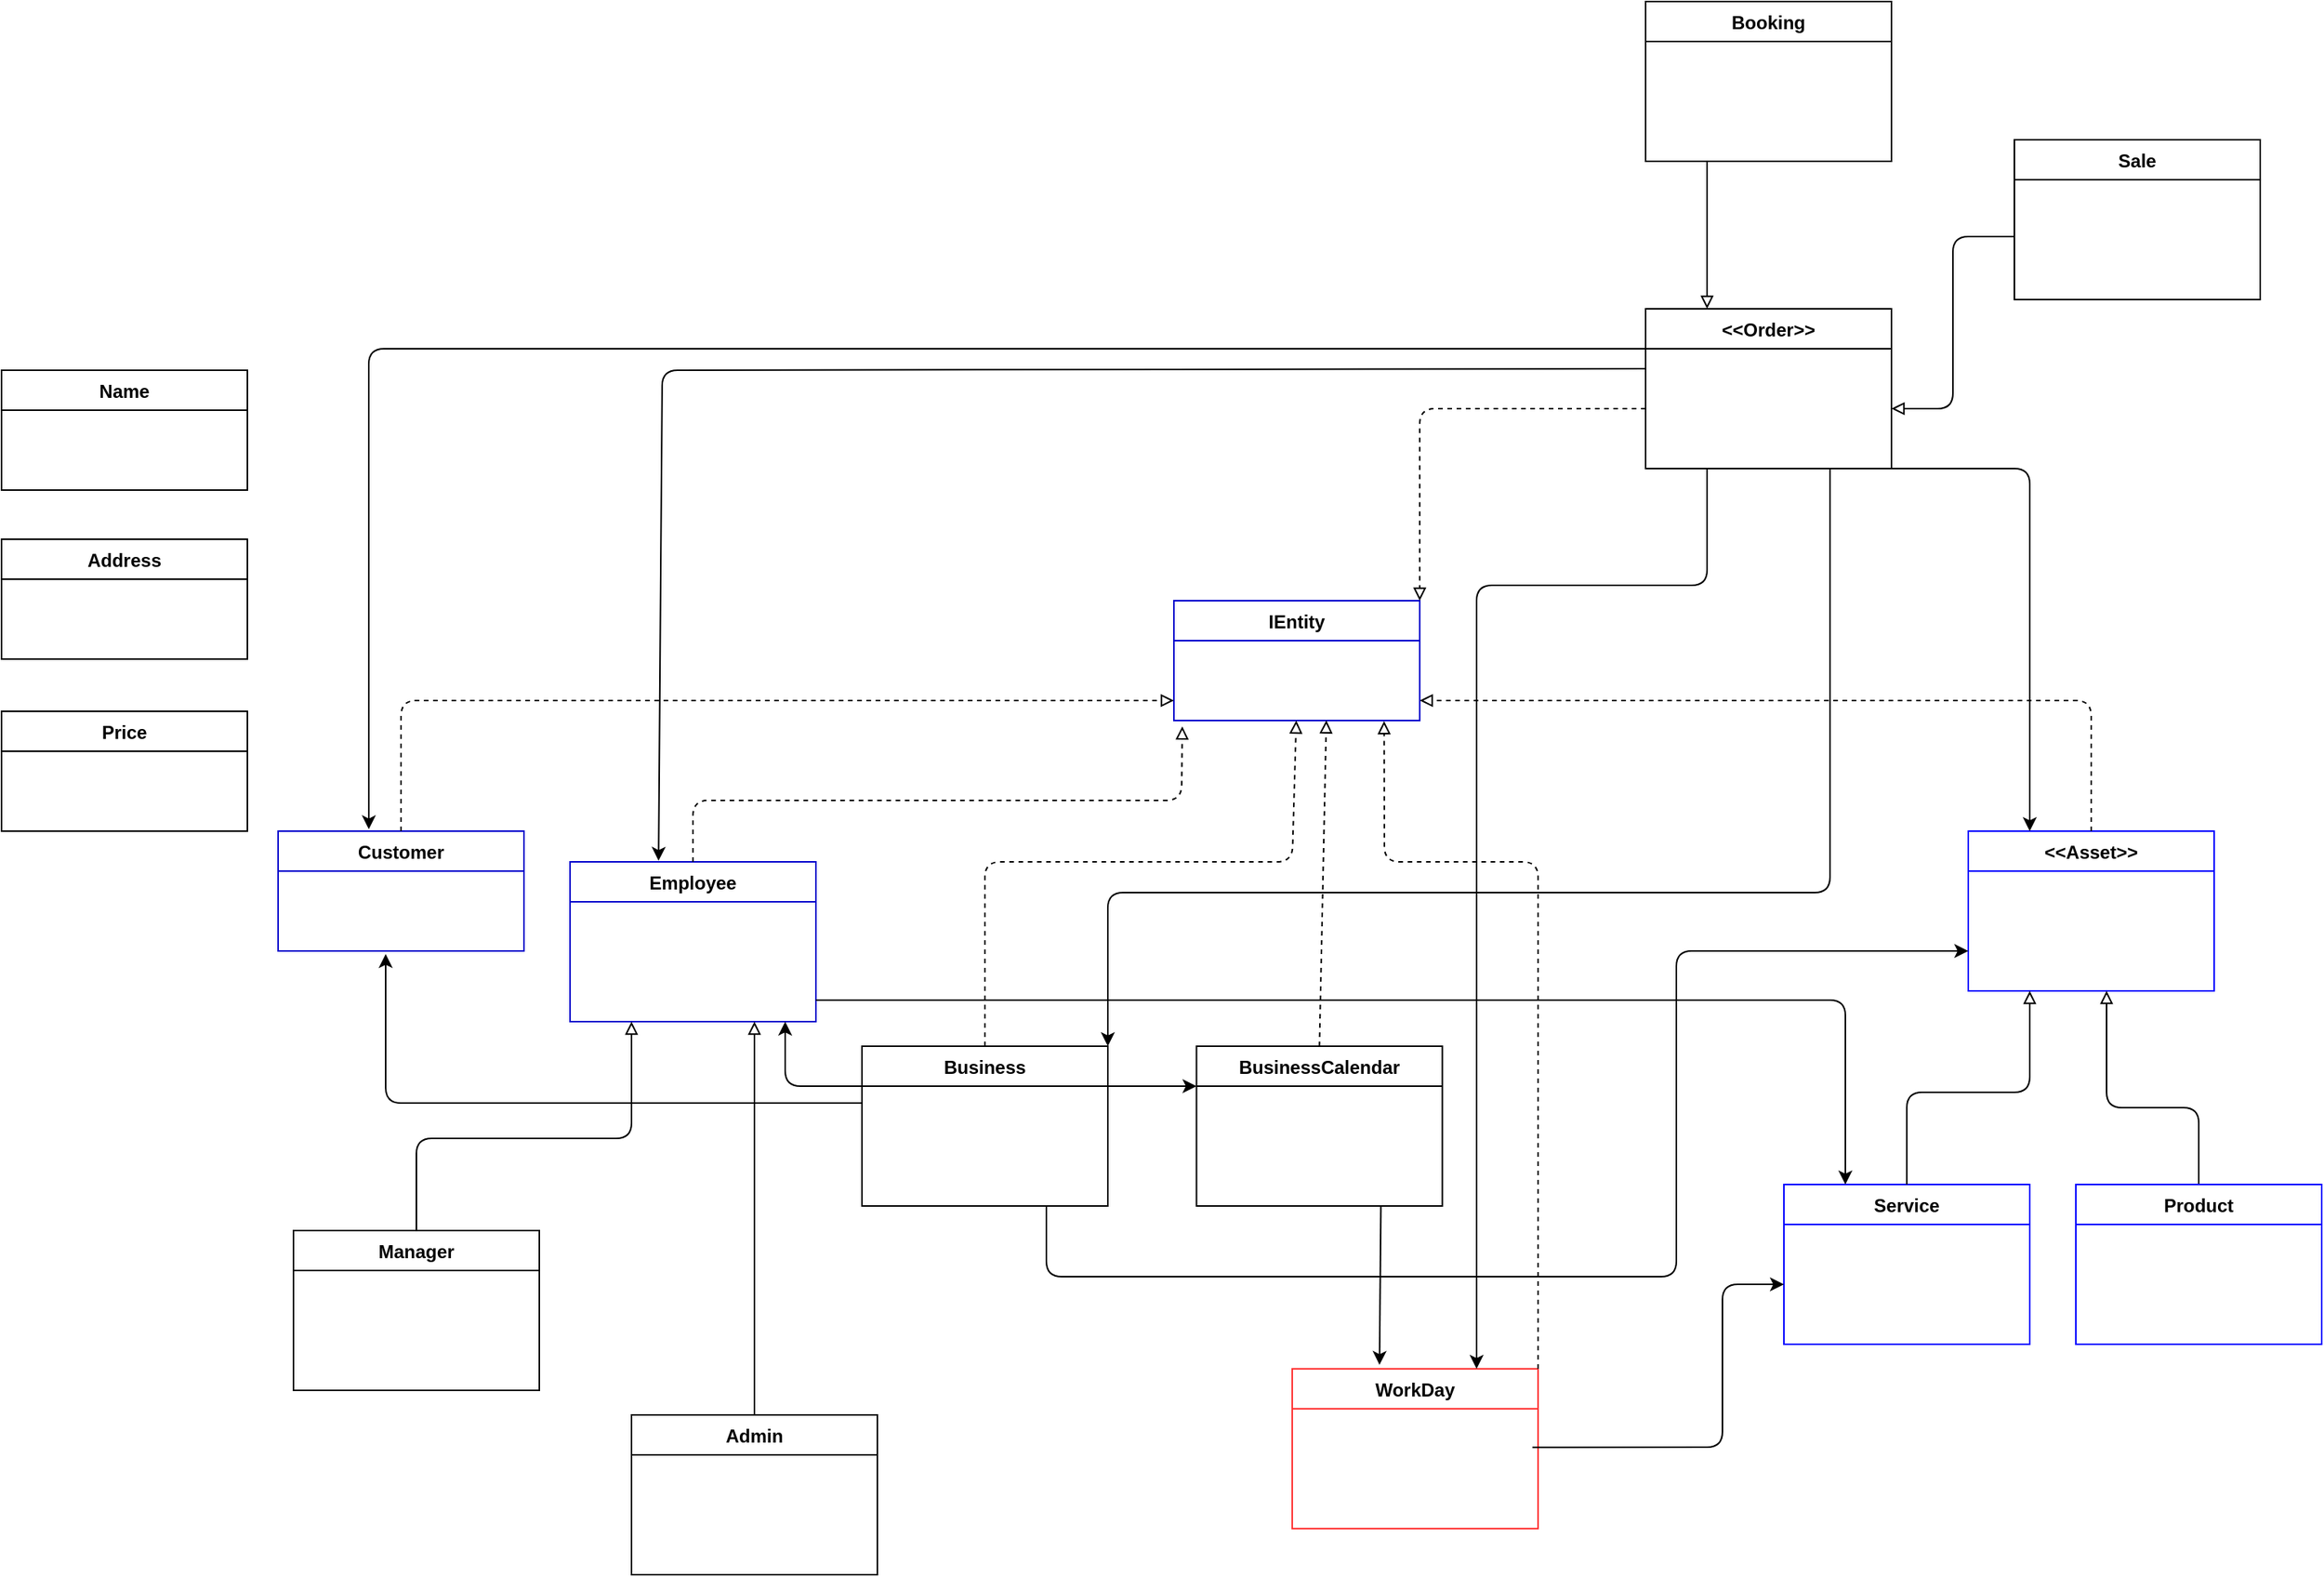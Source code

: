 <mxfile version="12.8.1" type="device"><diagram id="C5RBs43oDa-KdzZeNtuy" name="Page-1"><mxGraphModel dx="2380" dy="1008" grid="1" gridSize="10" guides="1" tooltips="1" connect="1" arrows="1" fold="1" page="1" pageScale="2" pageWidth="827" pageHeight="1169" math="0" shadow="0"><root><mxCell id="WIyWlLk6GJQsqaUBKTNV-0"/><mxCell id="WIyWlLk6GJQsqaUBKTNV-1" parent="WIyWlLk6GJQsqaUBKTNV-0"/><mxCell id="zkfFHV4jXpPFQw0GAbJ--51" value="Customer" style="swimlane;fontStyle=1;childLayout=stackLayout;horizontal=1;startSize=26;horizontalStack=0;resizeParent=1;resizeLast=0;collapsible=1;marginBottom=0;rounded=0;shadow=0;strokeWidth=1;strokeColor=#0000CC;" parent="WIyWlLk6GJQsqaUBKTNV-1" vertex="1"><mxGeometry x="220" y="680" width="160" height="78" as="geometry"><mxRectangle x="20" y="80" width="160" height="26" as="alternateBounds"/></mxGeometry></mxCell><mxCell id="zkfFHV4jXpPFQw0GAbJ--56" value="&lt;&lt;Asset&gt;&gt;" style="swimlane;fontStyle=1;childLayout=stackLayout;horizontal=1;startSize=26;horizontalStack=0;resizeParent=1;resizeLast=0;collapsible=1;marginBottom=0;rounded=0;shadow=0;strokeWidth=1;strokeColor=#0000FF;" parent="WIyWlLk6GJQsqaUBKTNV-1" vertex="1"><mxGeometry x="1320" y="680" width="160" height="104" as="geometry"><mxRectangle x="260" y="80" width="160" height="26" as="alternateBounds"/></mxGeometry></mxCell><mxCell id="Sm6so0HKkomB6ro-71ij-24" value="" style="endArrow=block;html=1;endFill=0;exitX=0.5;exitY=0;exitDx=0;exitDy=0;entryX=1;entryY=0.5;entryDx=0;entryDy=0;" parent="zkfFHV4jXpPFQw0GAbJ--56" source="Sm6so0HKkomB6ro-71ij-13" edge="1"><mxGeometry width="50" height="50" relative="1" as="geometry"><mxPoint x="267" y="219" as="sourcePoint"/><mxPoint x="90" y="104" as="targetPoint"/><Array as="points"><mxPoint x="150" y="180"/><mxPoint x="90" y="180"/></Array></mxGeometry></mxCell><mxCell id="zkfFHV4jXpPFQw0GAbJ--64" value="Employee" style="swimlane;fontStyle=1;childLayout=stackLayout;horizontal=1;startSize=26;horizontalStack=0;resizeParent=1;resizeLast=0;collapsible=1;marginBottom=0;rounded=0;shadow=0;strokeWidth=1;strokeColor=#0000CC;" parent="WIyWlLk6GJQsqaUBKTNV-1" vertex="1"><mxGeometry x="410" y="700" width="160" height="104" as="geometry"><mxRectangle x="260" y="270" width="160" height="26" as="alternateBounds"/></mxGeometry></mxCell><mxCell id="Sm6so0HKkomB6ro-71ij-1" value="IEntity" style="swimlane;fontStyle=1;childLayout=stackLayout;horizontal=1;startSize=26;horizontalStack=0;resizeParent=1;resizeLast=0;collapsible=1;marginBottom=0;rounded=0;shadow=0;strokeWidth=1;strokeColor=#0000CC;" parent="WIyWlLk6GJQsqaUBKTNV-1" vertex="1"><mxGeometry x="803" y="530" width="160" height="78" as="geometry"><mxRectangle x="20" y="80" width="160" height="26" as="alternateBounds"/></mxGeometry></mxCell><mxCell id="Sm6so0HKkomB6ro-71ij-6" value="Service" style="swimlane;fontStyle=1;childLayout=stackLayout;horizontal=1;startSize=26;horizontalStack=0;resizeParent=1;resizeLast=0;collapsible=1;marginBottom=0;rounded=0;shadow=0;strokeWidth=1;strokeColor=#0000FF;" parent="WIyWlLk6GJQsqaUBKTNV-1" vertex="1"><mxGeometry x="1200" y="910" width="160" height="104" as="geometry"><mxRectangle x="260" y="80" width="160" height="26" as="alternateBounds"/></mxGeometry></mxCell><mxCell id="Sm6so0HKkomB6ro-71ij-13" value="Product" style="swimlane;fontStyle=1;childLayout=stackLayout;horizontal=1;startSize=26;horizontalStack=0;resizeParent=1;resizeLast=0;collapsible=1;marginBottom=0;rounded=0;shadow=0;strokeWidth=1;strokeColor=#0000FF;" parent="WIyWlLk6GJQsqaUBKTNV-1" vertex="1"><mxGeometry x="1390" y="910" width="160" height="104" as="geometry"><mxRectangle x="260" y="80" width="160" height="26" as="alternateBounds"/></mxGeometry></mxCell><mxCell id="Sm6so0HKkomB6ro-71ij-20" value="" style="endArrow=block;html=1;dashed=1;endFill=0;exitX=0.5;exitY=0;exitDx=0;exitDy=0;entryX=0;entryY=0.5;entryDx=0;entryDy=0;" parent="WIyWlLk6GJQsqaUBKTNV-1" source="zkfFHV4jXpPFQw0GAbJ--51" edge="1"><mxGeometry width="50" height="50" relative="1" as="geometry"><mxPoint x="670" y="690" as="sourcePoint"/><mxPoint x="803" y="595.0" as="targetPoint"/><Array as="points"><mxPoint x="300" y="595"/></Array></mxGeometry></mxCell><mxCell id="Sm6so0HKkomB6ro-71ij-21" value="" style="endArrow=block;html=1;dashed=1;endFill=0;exitX=0.5;exitY=0;exitDx=0;exitDy=0;entryX=0.034;entryY=1.148;entryDx=0;entryDy=0;entryPerimeter=0;" parent="WIyWlLk6GJQsqaUBKTNV-1" source="zkfFHV4jXpPFQw0GAbJ--64" edge="1"><mxGeometry width="50" height="50" relative="1" as="geometry"><mxPoint x="700" y="827" as="sourcePoint"/><mxPoint x="808.44" y="611.848" as="targetPoint"/><Array as="points"><mxPoint x="490" y="660"/><mxPoint x="808" y="660"/></Array></mxGeometry></mxCell><mxCell id="Sm6so0HKkomB6ro-71ij-22" value="" style="endArrow=block;html=1;endFill=0;exitX=0.5;exitY=0;exitDx=0;exitDy=0;entryX=0.25;entryY=1;entryDx=0;entryDy=0;" parent="WIyWlLk6GJQsqaUBKTNV-1" source="Sm6so0HKkomB6ro-71ij-6" target="zkfFHV4jXpPFQw0GAbJ--56" edge="1"><mxGeometry width="50" height="50" relative="1" as="geometry"><mxPoint x="1120" y="862" as="sourcePoint"/><mxPoint x="1372" y="790" as="targetPoint"/><Array as="points"><mxPoint x="1280" y="850"/><mxPoint x="1360" y="850"/><mxPoint x="1360" y="830"/></Array></mxGeometry></mxCell><mxCell id="Sm6so0HKkomB6ro-71ij-23" value="" style="endArrow=block;html=1;dashed=1;endFill=0;exitX=0.5;exitY=0;exitDx=0;exitDy=0;entryX=1;entryY=0.5;entryDx=0;entryDy=0;" parent="WIyWlLk6GJQsqaUBKTNV-1" source="zkfFHV4jXpPFQw0GAbJ--56" edge="1"><mxGeometry width="50" height="50" relative="1" as="geometry"><mxPoint x="1141.84" y="892" as="sourcePoint"/><mxPoint x="963" y="595.0" as="targetPoint"/><Array as="points"><mxPoint x="1400" y="595"/></Array></mxGeometry></mxCell><mxCell id="Sm6so0HKkomB6ro-71ij-27" value="Business" style="swimlane;fontStyle=1;childLayout=stackLayout;horizontal=1;startSize=26;horizontalStack=0;resizeParent=1;resizeLast=0;collapsible=1;marginBottom=0;rounded=0;shadow=0;strokeWidth=1;" parent="WIyWlLk6GJQsqaUBKTNV-1" vertex="1"><mxGeometry x="600" y="820" width="160" height="104" as="geometry"><mxRectangle x="260" y="270" width="160" height="26" as="alternateBounds"/></mxGeometry></mxCell><mxCell id="Sm6so0HKkomB6ro-71ij-36" value="BusinessCalendar" style="swimlane;fontStyle=1;childLayout=stackLayout;horizontal=1;startSize=26;horizontalStack=0;resizeParent=1;resizeLast=0;collapsible=1;marginBottom=0;rounded=0;shadow=0;strokeWidth=1;" parent="WIyWlLk6GJQsqaUBKTNV-1" vertex="1"><mxGeometry x="817.71" y="820" width="160" height="104" as="geometry"><mxRectangle x="260" y="270" width="160" height="26" as="alternateBounds"/></mxGeometry></mxCell><mxCell id="Sm6so0HKkomB6ro-71ij-43" value="" style="endArrow=block;html=1;dashed=1;endFill=0;exitX=0.5;exitY=0;exitDx=0;exitDy=0;" parent="WIyWlLk6GJQsqaUBKTNV-1" source="Sm6so0HKkomB6ro-71ij-27" edge="1"><mxGeometry width="50" height="50" relative="1" as="geometry"><mxPoint x="640" y="765" as="sourcePoint"/><mxPoint x="882.629" y="608" as="targetPoint"/><Array as="points"><mxPoint x="680" y="700"/><mxPoint x="880" y="700"/></Array></mxGeometry></mxCell><mxCell id="Sm6so0HKkomB6ro-71ij-44" value="" style="endArrow=block;html=1;dashed=1;endFill=0;exitX=0.5;exitY=0;exitDx=0;exitDy=0;entryX=0.62;entryY=0.995;entryDx=0;entryDy=0;entryPerimeter=0;" parent="WIyWlLk6GJQsqaUBKTNV-1" source="Sm6so0HKkomB6ro-71ij-36" edge="1"><mxGeometry width="50" height="50" relative="1" as="geometry"><mxPoint x="1008.73" y="962" as="sourcePoint"/><mxPoint x="902.2" y="607.87" as="targetPoint"/></mxGeometry></mxCell><mxCell id="Sm6so0HKkomB6ro-71ij-45" value="Manager" style="swimlane;fontStyle=1;childLayout=stackLayout;horizontal=1;startSize=26;horizontalStack=0;resizeParent=1;resizeLast=0;collapsible=1;marginBottom=0;rounded=0;shadow=0;strokeWidth=1;" parent="WIyWlLk6GJQsqaUBKTNV-1" vertex="1"><mxGeometry x="230" y="940" width="160" height="104" as="geometry"><mxRectangle x="260" y="270" width="160" height="26" as="alternateBounds"/></mxGeometry></mxCell><mxCell id="Sm6so0HKkomB6ro-71ij-52" value="Admin" style="swimlane;fontStyle=1;childLayout=stackLayout;horizontal=1;startSize=26;horizontalStack=0;resizeParent=1;resizeLast=0;collapsible=1;marginBottom=0;rounded=0;shadow=0;strokeWidth=1;" parent="WIyWlLk6GJQsqaUBKTNV-1" vertex="1"><mxGeometry x="450" y="1060" width="160" height="104" as="geometry"><mxRectangle x="260" y="270" width="160" height="26" as="alternateBounds"/></mxGeometry></mxCell><mxCell id="Sm6so0HKkomB6ro-71ij-59" value="" style="endArrow=block;html=1;endFill=0;exitX=0.5;exitY=0;exitDx=0;exitDy=0;entryX=0.25;entryY=1;entryDx=0;entryDy=0;" parent="WIyWlLk6GJQsqaUBKTNV-1" source="Sm6so0HKkomB6ro-71ij-45" target="zkfFHV4jXpPFQw0GAbJ--64" edge="1"><mxGeometry width="50" height="50" relative="1" as="geometry"><mxPoint x="290" y="902" as="sourcePoint"/><mxPoint x="634.343" y="810" as="targetPoint"/><Array as="points"><mxPoint x="310" y="880"/><mxPoint x="450" y="880"/></Array></mxGeometry></mxCell><mxCell id="Sm6so0HKkomB6ro-71ij-60" value="" style="endArrow=block;html=1;endFill=0;exitX=0.5;exitY=0;exitDx=0;exitDy=0;entryX=0.75;entryY=1;entryDx=0;entryDy=0;" parent="WIyWlLk6GJQsqaUBKTNV-1" source="Sm6so0HKkomB6ro-71ij-52" target="zkfFHV4jXpPFQw0GAbJ--64" edge="1"><mxGeometry width="50" height="50" relative="1" as="geometry"><mxPoint x="480" y="986" as="sourcePoint"/><mxPoint x="560" y="840" as="targetPoint"/></mxGeometry></mxCell><mxCell id="Sm6so0HKkomB6ro-71ij-61" value="" style="endArrow=classic;html=1;exitX=0;exitY=0.25;exitDx=0;exitDy=0;" parent="WIyWlLk6GJQsqaUBKTNV-1" source="Sm6so0HKkomB6ro-71ij-27" edge="1"><mxGeometry width="50" height="50" relative="1" as="geometry"><mxPoint x="630" y="770" as="sourcePoint"/><mxPoint x="550" y="804" as="targetPoint"/><Array as="points"><mxPoint x="550" y="846"/></Array></mxGeometry></mxCell><mxCell id="Sm6so0HKkomB6ro-71ij-62" value="" style="endArrow=classic;html=1;exitX=1;exitY=0.25;exitDx=0;exitDy=0;entryX=0;entryY=0.25;entryDx=0;entryDy=0;" parent="WIyWlLk6GJQsqaUBKTNV-1" source="Sm6so0HKkomB6ro-71ij-27" target="Sm6so0HKkomB6ro-71ij-36" edge="1"><mxGeometry width="50" height="50" relative="1" as="geometry"><mxPoint x="220" y="1180" as="sourcePoint"/><mxPoint x="270" y="1130" as="targetPoint"/></mxGeometry></mxCell><mxCell id="Sm6so0HKkomB6ro-71ij-63" value="&lt;&lt;Order&gt;&gt;" style="swimlane;fontStyle=1;childLayout=stackLayout;horizontal=1;startSize=26;horizontalStack=0;resizeParent=1;resizeLast=0;collapsible=1;marginBottom=0;rounded=0;shadow=0;strokeWidth=1;" parent="WIyWlLk6GJQsqaUBKTNV-1" vertex="1"><mxGeometry x="1110" y="340" width="160" height="104" as="geometry"><mxRectangle x="260" y="270" width="160" height="26" as="alternateBounds"/></mxGeometry></mxCell><mxCell id="Sm6so0HKkomB6ro-71ij-70" value="" style="endArrow=block;html=1;dashed=1;endFill=0;exitX=0;exitY=0.5;exitDx=0;exitDy=0;entryX=1;entryY=0;entryDx=0;entryDy=0;" parent="WIyWlLk6GJQsqaUBKTNV-1" target="Sm6so0HKkomB6ro-71ij-1" edge="1"><mxGeometry width="50" height="50" relative="1" as="geometry"><mxPoint x="1110" y="405.0" as="sourcePoint"/><mxPoint x="982.2" y="285.94" as="targetPoint"/><Array as="points"><mxPoint x="963" y="405"/></Array></mxGeometry></mxCell><mxCell id="Sm6so0HKkomB6ro-71ij-71" value="Booking" style="swimlane;fontStyle=1;childLayout=stackLayout;horizontal=1;startSize=26;horizontalStack=0;resizeParent=1;resizeLast=0;collapsible=1;marginBottom=0;rounded=0;shadow=0;strokeWidth=1;" parent="WIyWlLk6GJQsqaUBKTNV-1" vertex="1"><mxGeometry x="1110" y="140" width="160" height="104" as="geometry"><mxRectangle x="260" y="270" width="160" height="26" as="alternateBounds"/></mxGeometry></mxCell><mxCell id="Sm6so0HKkomB6ro-71ij-84" value="Sale" style="swimlane;fontStyle=1;childLayout=stackLayout;horizontal=1;startSize=26;horizontalStack=0;resizeParent=1;resizeLast=0;collapsible=1;marginBottom=0;rounded=0;shadow=0;strokeWidth=1;" parent="WIyWlLk6GJQsqaUBKTNV-1" vertex="1"><mxGeometry x="1350" y="230" width="160" height="104" as="geometry"><mxRectangle x="260" y="270" width="160" height="26" as="alternateBounds"/></mxGeometry></mxCell><mxCell id="Sm6so0HKkomB6ro-71ij-91" value="" style="endArrow=block;html=1;endFill=0;exitX=0.25;exitY=1;exitDx=0;exitDy=0;entryX=0.25;entryY=0;entryDx=0;entryDy=0;" parent="WIyWlLk6GJQsqaUBKTNV-1" source="Sm6so0HKkomB6ro-71ij-71" target="Sm6so0HKkomB6ro-71ij-63" edge="1"><mxGeometry width="50" height="50" relative="1" as="geometry"><mxPoint x="890" y="266" as="sourcePoint"/><mxPoint x="998.777" y="140" as="targetPoint"/></mxGeometry></mxCell><mxCell id="Sm6so0HKkomB6ro-71ij-92" value="" style="endArrow=block;html=1;endFill=0;exitX=0;exitY=0.5;exitDx=0;exitDy=0;" parent="WIyWlLk6GJQsqaUBKTNV-1" edge="1"><mxGeometry width="50" height="50" relative="1" as="geometry"><mxPoint x="1350" y="293" as="sourcePoint"/><mxPoint x="1270" y="405" as="targetPoint"/><Array as="points"><mxPoint x="1310" y="293"/><mxPoint x="1310" y="405"/></Array></mxGeometry></mxCell><mxCell id="Sm6so0HKkomB6ro-71ij-94" value="" style="endArrow=classic;html=1;exitX=0;exitY=0.5;exitDx=0;exitDy=0;entryX=0.36;entryY=-0.007;entryDx=0;entryDy=0;entryPerimeter=0;" parent="WIyWlLk6GJQsqaUBKTNV-1" target="zkfFHV4jXpPFQw0GAbJ--64" edge="1"><mxGeometry width="50" height="50" relative="1" as="geometry"><mxPoint x="1110" y="379" as="sourcePoint"/><mxPoint x="803.0" y="360" as="targetPoint"/><Array as="points"><mxPoint x="470" y="380"/></Array></mxGeometry></mxCell><mxCell id="Sm6so0HKkomB6ro-71ij-95" value="" style="endArrow=classic;html=1;exitX=0;exitY=0.25;exitDx=0;exitDy=0;entryX=0.369;entryY=-0.016;entryDx=0;entryDy=0;entryPerimeter=0;" parent="WIyWlLk6GJQsqaUBKTNV-1" source="Sm6so0HKkomB6ro-71ij-63" target="zkfFHV4jXpPFQw0GAbJ--51" edge="1"><mxGeometry width="50" height="50" relative="1" as="geometry"><mxPoint x="922.4" y="280" as="sourcePoint"/><mxPoint x="280.0" y="600.272" as="targetPoint"/><Array as="points"><mxPoint x="279" y="366"/></Array></mxGeometry></mxCell><mxCell id="Sm6so0HKkomB6ro-71ij-98" value="WorkDay" style="swimlane;fontStyle=1;childLayout=stackLayout;horizontal=1;startSize=26;horizontalStack=0;resizeParent=1;resizeLast=0;collapsible=1;marginBottom=0;rounded=0;shadow=0;strokeWidth=1;strokeColor=#FF3333;" parent="WIyWlLk6GJQsqaUBKTNV-1" vertex="1"><mxGeometry x="880" y="1030" width="160" height="104" as="geometry"><mxRectangle x="260" y="270" width="160" height="26" as="alternateBounds"/></mxGeometry></mxCell><mxCell id="Sm6so0HKkomB6ro-71ij-105" value="" style="endArrow=classic;html=1;endFill=1;entryX=0.75;entryY=0;entryDx=0;entryDy=0;exitX=0.25;exitY=1;exitDx=0;exitDy=0;" parent="WIyWlLk6GJQsqaUBKTNV-1" source="Sm6so0HKkomB6ro-71ij-63" target="Sm6so0HKkomB6ro-71ij-98" edge="1"><mxGeometry width="50" height="50" relative="1" as="geometry"><mxPoint x="1160" y="420" as="sourcePoint"/><mxPoint x="1070" y="700.0" as="targetPoint"/><Array as="points"><mxPoint x="1150" y="520"/><mxPoint x="1100" y="520"/><mxPoint x="1000" y="520"/></Array></mxGeometry></mxCell><mxCell id="Sm6so0HKkomB6ro-71ij-106" value="" style="endArrow=classic;html=1;entryX=1;entryY=0;entryDx=0;entryDy=0;exitX=0.75;exitY=1;exitDx=0;exitDy=0;" parent="WIyWlLk6GJQsqaUBKTNV-1" source="Sm6so0HKkomB6ro-71ij-63" target="Sm6so0HKkomB6ro-71ij-27" edge="1"><mxGeometry width="50" height="50" relative="1" as="geometry"><mxPoint x="1380" y="530" as="sourcePoint"/><mxPoint x="1200" y="520" as="targetPoint"/><Array as="points"><mxPoint x="1230" y="720"/><mxPoint x="760" y="720"/></Array></mxGeometry></mxCell><mxCell id="Sm6so0HKkomB6ro-71ij-107" value="" style="endArrow=block;html=1;exitX=1;exitY=0;exitDx=0;exitDy=0;entryX=0.855;entryY=1.016;entryDx=0;entryDy=0;entryPerimeter=0;dashed=1;endFill=0;" parent="WIyWlLk6GJQsqaUBKTNV-1" source="Sm6so0HKkomB6ro-71ij-98" edge="1"><mxGeometry width="50" height="50" relative="1" as="geometry"><mxPoint x="1040" y="990" as="sourcePoint"/><mxPoint x="939.8" y="608.416" as="targetPoint"/><Array as="points"><mxPoint x="1040" y="700"/><mxPoint x="940" y="700"/></Array></mxGeometry></mxCell><mxCell id="Sm6so0HKkomB6ro-71ij-108" value="" style="endArrow=classic;html=1;exitX=1;exitY=1;exitDx=0;exitDy=0;entryX=0.25;entryY=0;entryDx=0;entryDy=0;" parent="WIyWlLk6GJQsqaUBKTNV-1" source="Sm6so0HKkomB6ro-71ij-63" target="zkfFHV4jXpPFQw0GAbJ--56" edge="1"><mxGeometry width="50" height="50" relative="1" as="geometry"><mxPoint x="1430" y="520" as="sourcePoint"/><mxPoint x="1480" y="470" as="targetPoint"/><Array as="points"><mxPoint x="1360" y="444"/></Array></mxGeometry></mxCell><mxCell id="Sm6so0HKkomB6ro-71ij-112" value="Address" style="swimlane;fontStyle=1;childLayout=stackLayout;horizontal=1;startSize=26;horizontalStack=0;resizeParent=1;resizeLast=0;collapsible=1;marginBottom=0;rounded=0;shadow=0;strokeWidth=1;" parent="WIyWlLk6GJQsqaUBKTNV-1" vertex="1"><mxGeometry x="40" y="490" width="160" height="78" as="geometry"><mxRectangle x="20" y="80" width="160" height="26" as="alternateBounds"/></mxGeometry></mxCell><mxCell id="Sm6so0HKkomB6ro-71ij-118" value="Name" style="swimlane;fontStyle=1;childLayout=stackLayout;horizontal=1;startSize=26;horizontalStack=0;resizeParent=1;resizeLast=0;collapsible=1;marginBottom=0;rounded=0;shadow=0;strokeWidth=1;" parent="WIyWlLk6GJQsqaUBKTNV-1" vertex="1"><mxGeometry x="40" y="380" width="160" height="78" as="geometry"><mxRectangle x="20" y="80" width="160" height="26" as="alternateBounds"/></mxGeometry></mxCell><mxCell id="BK4uIVR24sJ8eAHFqLU9-0" value="" style="endArrow=classic;html=1;exitX=0.75;exitY=1;exitDx=0;exitDy=0;" parent="WIyWlLk6GJQsqaUBKTNV-1" source="Sm6so0HKkomB6ro-71ij-27" edge="1"><mxGeometry width="50" height="50" relative="1" as="geometry"><mxPoint x="817.71" y="980" as="sourcePoint"/><mxPoint x="1320" y="758" as="targetPoint"/><Array as="points"><mxPoint x="720" y="970"/><mxPoint x="1130" y="970"/><mxPoint x="1130" y="758"/></Array></mxGeometry></mxCell><mxCell id="BK4uIVR24sJ8eAHFqLU9-1" value="" style="endArrow=classic;html=1;exitX=0.75;exitY=1;exitDx=0;exitDy=0;entryX=0.355;entryY=-0.025;entryDx=0;entryDy=0;entryPerimeter=0;" parent="WIyWlLk6GJQsqaUBKTNV-1" source="Sm6so0HKkomB6ro-71ij-36" target="Sm6so0HKkomB6ro-71ij-98" edge="1"><mxGeometry width="50" height="50" relative="1" as="geometry"><mxPoint x="780" y="1040" as="sourcePoint"/><mxPoint x="310" y="1190" as="targetPoint"/></mxGeometry></mxCell><mxCell id="BK4uIVR24sJ8eAHFqLU9-2" value="" style="endArrow=classic;html=1;exitX=0.977;exitY=-0.033;exitDx=0;exitDy=0;exitPerimeter=0;entryX=0;entryY=0.5;entryDx=0;entryDy=0;" parent="WIyWlLk6GJQsqaUBKTNV-1" edge="1"><mxGeometry width="50" height="50" relative="1" as="geometry"><mxPoint x="1036.32" y="1081.142" as="sourcePoint"/><mxPoint x="1200" y="975.0" as="targetPoint"/><Array as="points"><mxPoint x="1160" y="1081"/><mxPoint x="1160" y="975"/></Array></mxGeometry></mxCell><mxCell id="BK4uIVR24sJ8eAHFqLU9-3" value="Price" style="swimlane;fontStyle=1;childLayout=stackLayout;horizontal=1;startSize=26;horizontalStack=0;resizeParent=1;resizeLast=0;collapsible=1;marginBottom=0;rounded=0;shadow=0;strokeWidth=1;" parent="WIyWlLk6GJQsqaUBKTNV-1" vertex="1"><mxGeometry x="40" y="602" width="160" height="78" as="geometry"><mxRectangle x="20" y="80" width="160" height="26" as="alternateBounds"/></mxGeometry></mxCell><mxCell id="Sm6so0HKkomB6ro-71ij-110" value="" style="endArrow=classic;html=1;" parent="WIyWlLk6GJQsqaUBKTNV-1" edge="1"><mxGeometry width="50" height="50" relative="1" as="geometry"><mxPoint x="600" y="857" as="sourcePoint"/><mxPoint x="290" y="760" as="targetPoint"/><Array as="points"><mxPoint x="290" y="857"/></Array></mxGeometry></mxCell><mxCell id="nNtRGi6cDKrBJGeaY7OD-0" value="" style="endArrow=classic;html=1;entryX=0.25;entryY=0;entryDx=0;entryDy=0;" edge="1" parent="WIyWlLk6GJQsqaUBKTNV-1" target="Sm6so0HKkomB6ro-71ij-6"><mxGeometry width="50" height="50" relative="1" as="geometry"><mxPoint x="570" y="790" as="sourcePoint"/><mxPoint x="1060" y="610" as="targetPoint"/><Array as="points"><mxPoint x="570" y="790"/><mxPoint x="1240" y="790"/></Array></mxGeometry></mxCell></root></mxGraphModel></diagram></mxfile>